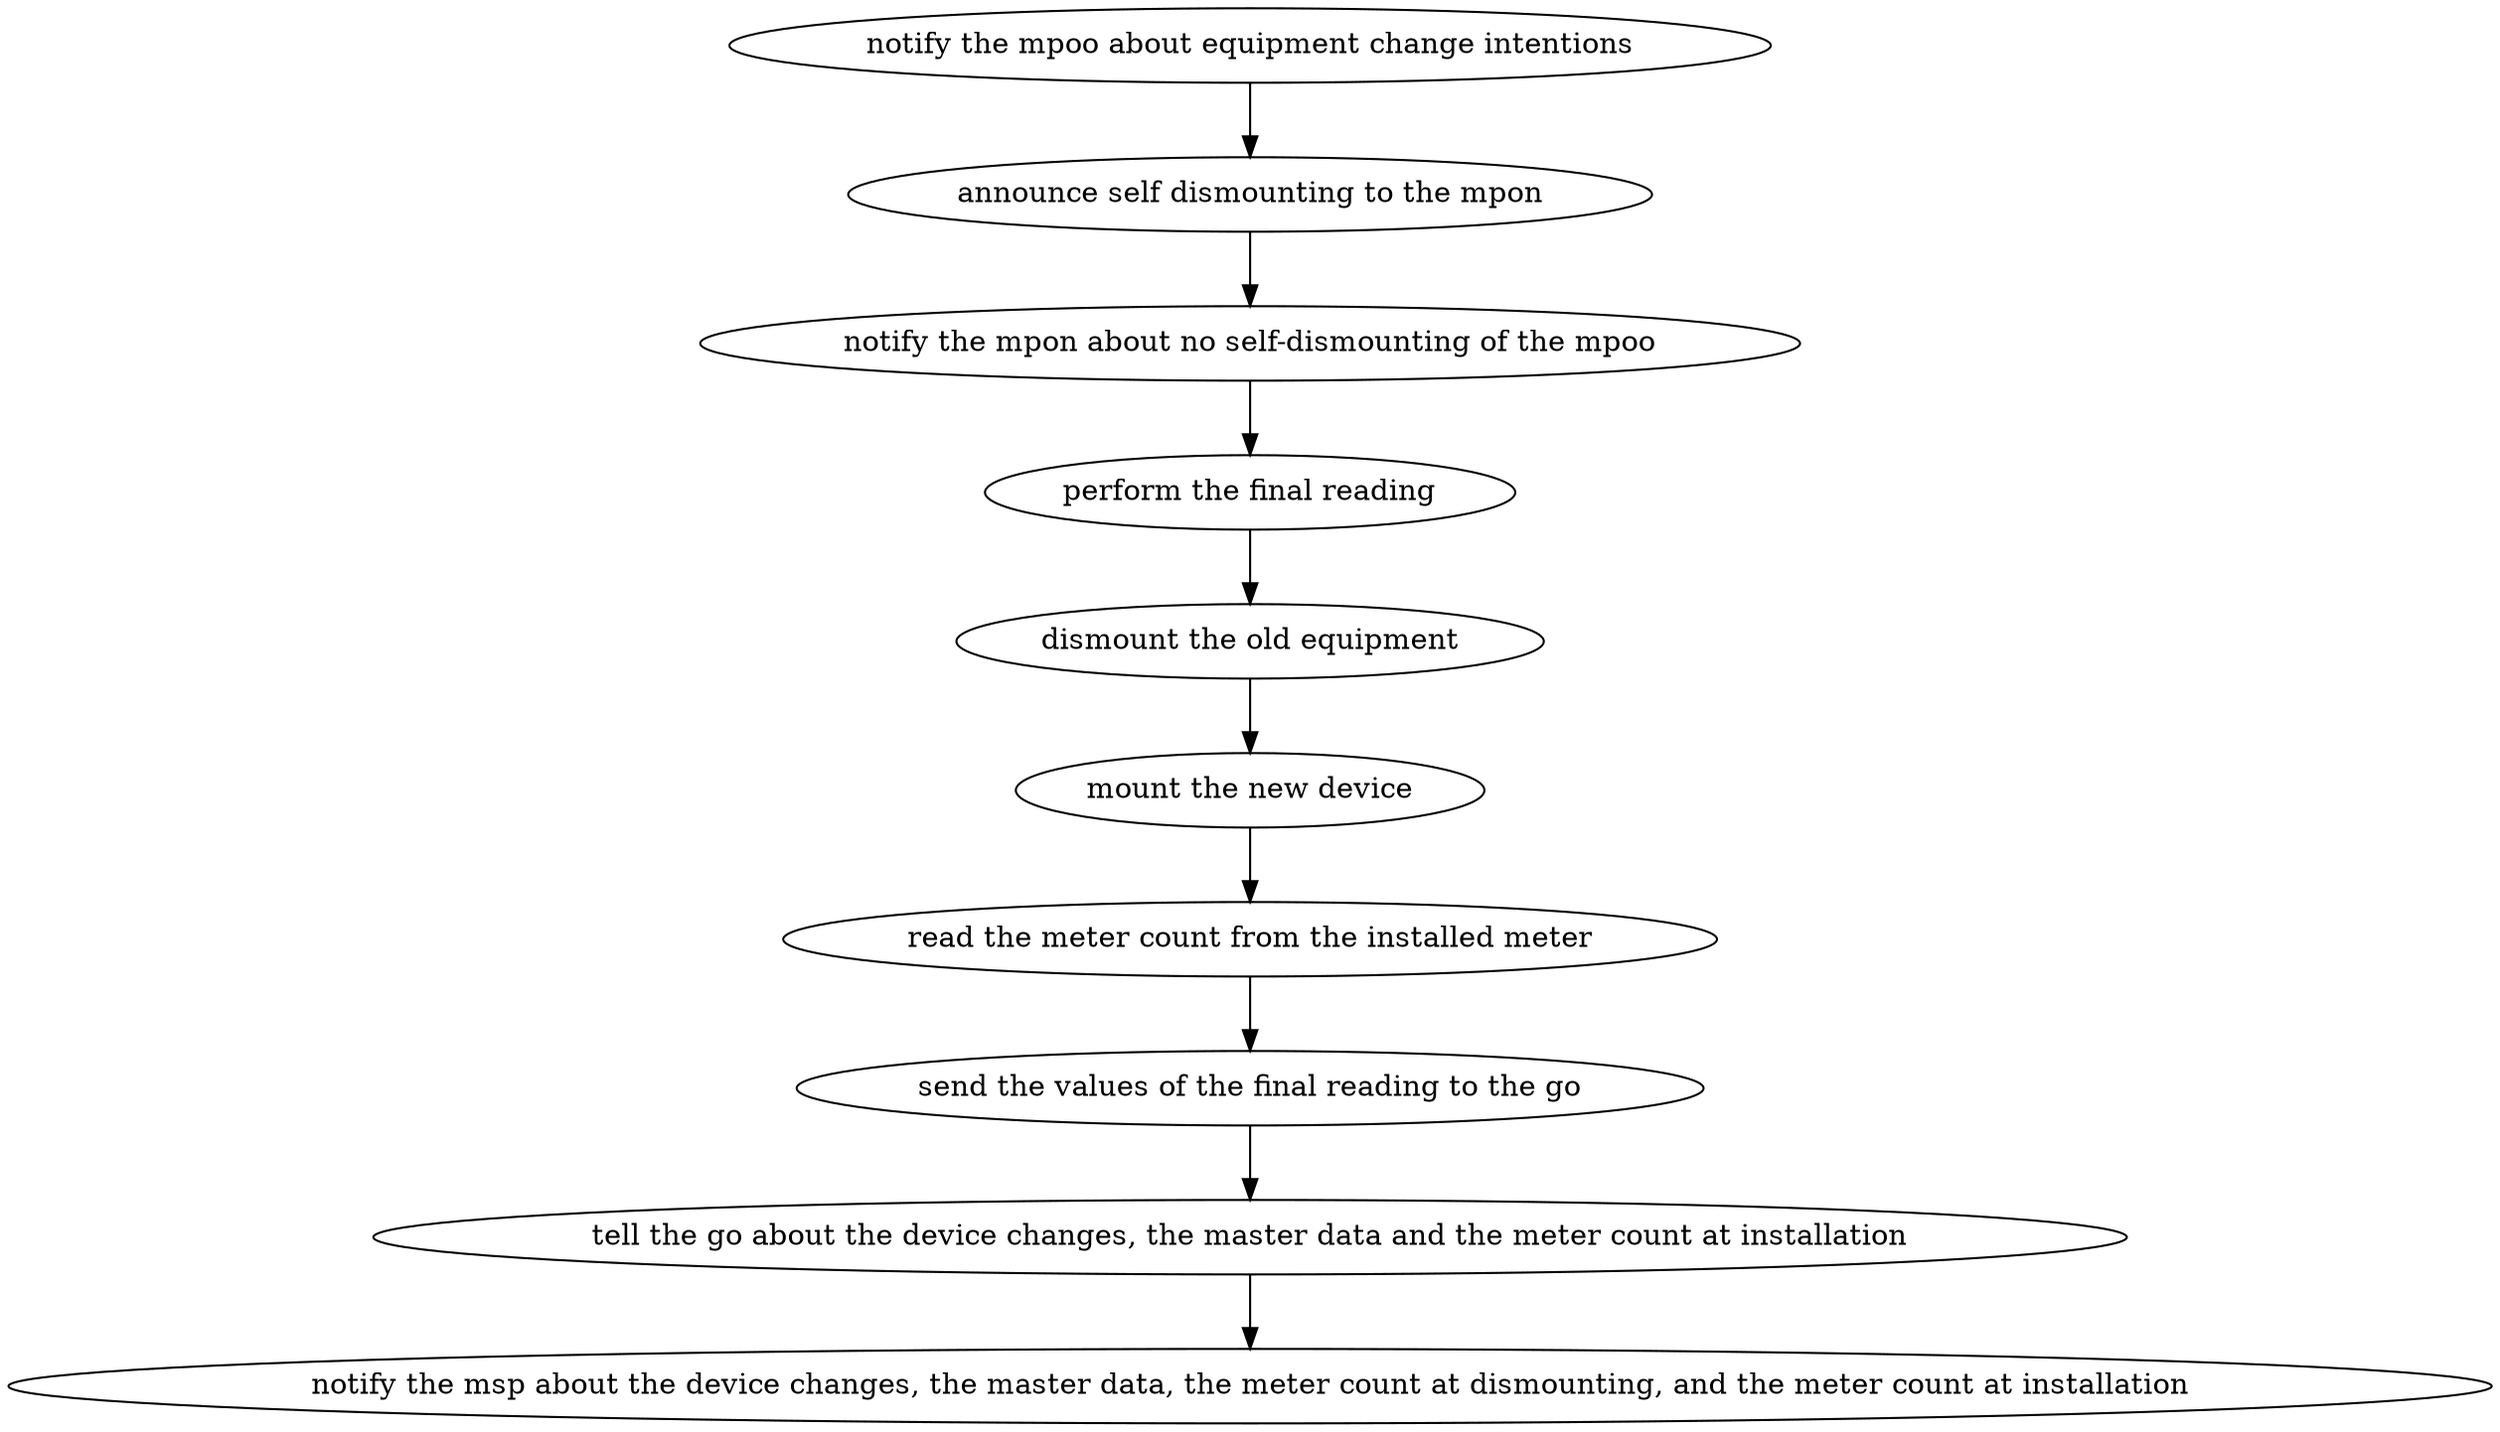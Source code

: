 strict digraph "doc-10.4" {
	graph [name="doc-10.4"];
	"notify the mpoo about equipment change intentions"	[attrs="{'type': 'Activity', 'label': 'notify the mpoo about equipment change intentions'}"];
	"announce self dismounting to the mpon"	[attrs="{'type': 'Activity', 'label': 'announce self dismounting to the mpon'}"];
	"notify the mpoo about equipment change intentions" -> "announce self dismounting to the mpon"	[attrs="{'type': 'flow', 'label': 'flow'}"];
	"notify the mpon about no self-dismounting of the mpoo"	[attrs="{'type': 'Activity', 'label': 'notify the mpon about no self-dismounting of the mpoo'}"];
	"announce self dismounting to the mpon" -> "notify the mpon about no self-dismounting of the mpoo"	[attrs="{'type': 'flow', 'label': 'flow'}"];
	"perform the final reading"	[attrs="{'type': 'Activity', 'label': 'perform the final reading'}"];
	"notify the mpon about no self-dismounting of the mpoo" -> "perform the final reading"	[attrs="{'type': 'flow', 'label': 'flow'}"];
	"dismount the old equipment"	[attrs="{'type': 'Activity', 'label': 'dismount the old equipment'}"];
	"perform the final reading" -> "dismount the old equipment"	[attrs="{'type': 'flow', 'label': 'flow'}"];
	"mount the new device"	[attrs="{'type': 'Activity', 'label': 'mount the new device'}"];
	"dismount the old equipment" -> "mount the new device"	[attrs="{'type': 'flow', 'label': 'flow'}"];
	"read the meter count from the installed meter"	[attrs="{'type': 'Activity', 'label': 'read the meter count from the installed meter'}"];
	"mount the new device" -> "read the meter count from the installed meter"	[attrs="{'type': 'flow', 'label': 'flow'}"];
	"send the values of the final reading to the go"	[attrs="{'type': 'Activity', 'label': 'send the values of the final reading to the go'}"];
	"read the meter count from the installed meter" -> "send the values of the final reading to the go"	[attrs="{'type': 'flow', 'label': 'flow'}"];
	"tell the go about the device changes, the master data and the meter count at installation"	[attrs="{'type': 'Activity', 'label': 'tell the go about the device changes, the master data and the meter count at installation'}"];
	"send the values of the final reading to the go" -> "tell the go about the device changes, the master data and the meter count at installation"	[attrs="{'type': 'flow', 'label': 'flow'}"];
	"notify the msp about the device changes, the master data, the meter count at dismounting, and the meter count at installation"	[attrs="{'type': 'Activity', 'label': 'notify the msp about the device changes, the master data, the meter count at dismounting, and the \
meter count at installation'}"];
	"tell the go about the device changes, the master data and the meter count at installation" -> "notify the msp about the device changes, the master data, the meter count at dismounting, and the meter count at installation"	[attrs="{'type': 'flow', 'label': 'flow'}"];
}
